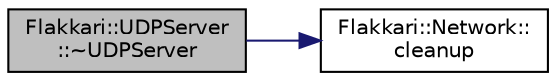 digraph "Flakkari::UDPServer::~UDPServer"
{
 // LATEX_PDF_SIZE
  edge [fontname="Helvetica",fontsize="10",labelfontname="Helvetica",labelfontsize="10"];
  node [fontname="Helvetica",fontsize="10",shape=record];
  rankdir="LR";
  Node1 [label="Flakkari::UDPServer\l::~UDPServer",height=0.2,width=0.4,color="black", fillcolor="grey75", style="filled", fontcolor="black",tooltip=" "];
  Node1 -> Node2 [color="midnightblue",fontsize="10",style="solid",fontname="Helvetica"];
  Node2 [label="Flakkari::Network::\lcleanup",height=0.2,width=0.4,color="black", fillcolor="white", style="filled",URL="$db/db0/namespaceFlakkari_1_1Network.html#af7789e98dd3f4a6551008f0ab4be5f4d",tooltip="Cleanup the network. This function is only used by Windows."];
}
